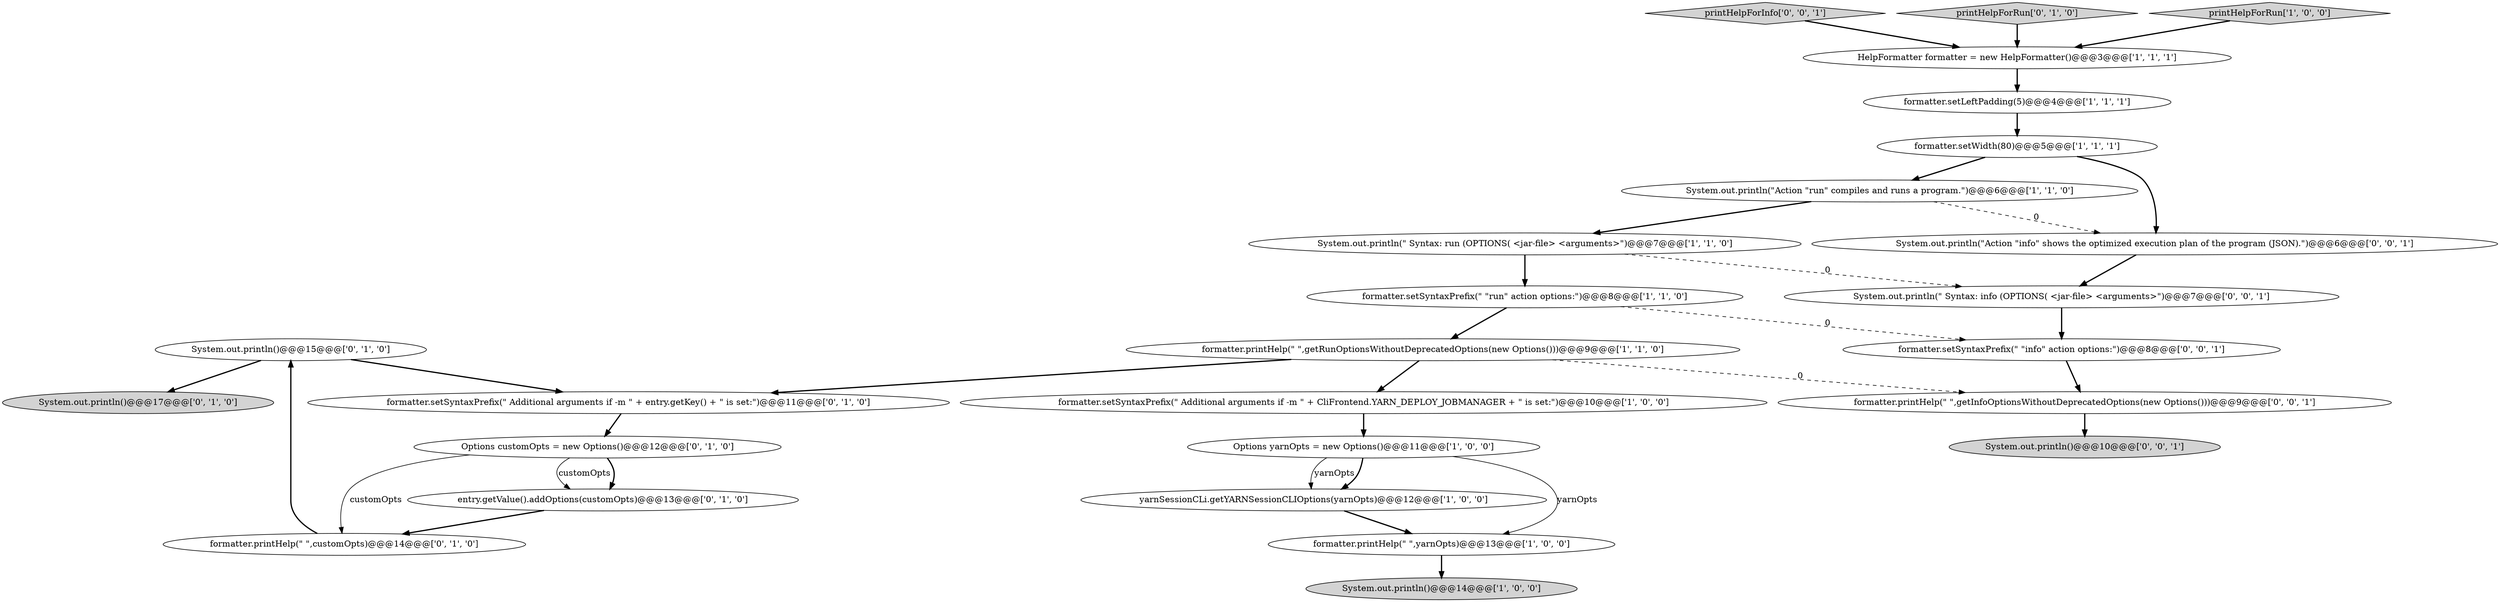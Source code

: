 digraph {
13 [style = filled, label = "System.out.println()@@@15@@@['0', '1', '0']", fillcolor = white, shape = ellipse image = "AAA0AAABBB2BBB"];
24 [style = filled, label = "formatter.setSyntaxPrefix(\" \"info\" action options:\")@@@8@@@['0', '0', '1']", fillcolor = white, shape = ellipse image = "AAA0AAABBB3BBB"];
0 [style = filled, label = "HelpFormatter formatter = new HelpFormatter()@@@3@@@['1', '1', '1']", fillcolor = white, shape = ellipse image = "AAA0AAABBB1BBB"];
16 [style = filled, label = "Options customOpts = new Options()@@@12@@@['0', '1', '0']", fillcolor = white, shape = ellipse image = "AAA0AAABBB2BBB"];
11 [style = filled, label = "formatter.setWidth(80)@@@5@@@['1', '1', '1']", fillcolor = white, shape = ellipse image = "AAA0AAABBB1BBB"];
25 [style = filled, label = "printHelpForInfo['0', '0', '1']", fillcolor = lightgray, shape = diamond image = "AAA0AAABBB3BBB"];
9 [style = filled, label = "Options yarnOpts = new Options()@@@11@@@['1', '0', '0']", fillcolor = white, shape = ellipse image = "AAA0AAABBB1BBB"];
8 [style = filled, label = "formatter.printHelp(\" \",getRunOptionsWithoutDeprecatedOptions(new Options()))@@@9@@@['1', '1', '0']", fillcolor = white, shape = ellipse image = "AAA0AAABBB1BBB"];
21 [style = filled, label = "System.out.println(\" Syntax: info (OPTIONS( <jar-file> <arguments>\")@@@7@@@['0', '0', '1']", fillcolor = white, shape = ellipse image = "AAA0AAABBB3BBB"];
10 [style = filled, label = "formatter.setLeftPadding(5)@@@4@@@['1', '1', '1']", fillcolor = white, shape = ellipse image = "AAA0AAABBB1BBB"];
1 [style = filled, label = "System.out.println()@@@14@@@['1', '0', '0']", fillcolor = lightgray, shape = ellipse image = "AAA0AAABBB1BBB"];
18 [style = filled, label = "printHelpForRun['0', '1', '0']", fillcolor = lightgray, shape = diamond image = "AAA0AAABBB2BBB"];
15 [style = filled, label = "entry.getValue().addOptions(customOpts)@@@13@@@['0', '1', '0']", fillcolor = white, shape = ellipse image = "AAA0AAABBB2BBB"];
23 [style = filled, label = "System.out.println()@@@10@@@['0', '0', '1']", fillcolor = lightgray, shape = ellipse image = "AAA0AAABBB3BBB"];
3 [style = filled, label = "formatter.printHelp(\" \",yarnOpts)@@@13@@@['1', '0', '0']", fillcolor = white, shape = ellipse image = "AAA0AAABBB1BBB"];
5 [style = filled, label = "System.out.println(\"Action \"run\" compiles and runs a program.\")@@@6@@@['1', '1', '0']", fillcolor = white, shape = ellipse image = "AAA0AAABBB1BBB"];
17 [style = filled, label = "formatter.printHelp(\" \",customOpts)@@@14@@@['0', '1', '0']", fillcolor = white, shape = ellipse image = "AAA1AAABBB2BBB"];
19 [style = filled, label = "formatter.setSyntaxPrefix(\" Additional arguments if -m \" + entry.getKey() + \" is set:\")@@@11@@@['0', '1', '0']", fillcolor = white, shape = ellipse image = "AAA0AAABBB2BBB"];
14 [style = filled, label = "System.out.println()@@@17@@@['0', '1', '0']", fillcolor = lightgray, shape = ellipse image = "AAA1AAABBB2BBB"];
4 [style = filled, label = "yarnSessionCLi.getYARNSessionCLIOptions(yarnOpts)@@@12@@@['1', '0', '0']", fillcolor = white, shape = ellipse image = "AAA0AAABBB1BBB"];
7 [style = filled, label = "System.out.println(\" Syntax: run (OPTIONS( <jar-file> <arguments>\")@@@7@@@['1', '1', '0']", fillcolor = white, shape = ellipse image = "AAA0AAABBB1BBB"];
6 [style = filled, label = "printHelpForRun['1', '0', '0']", fillcolor = lightgray, shape = diamond image = "AAA0AAABBB1BBB"];
22 [style = filled, label = "formatter.printHelp(\" \",getInfoOptionsWithoutDeprecatedOptions(new Options()))@@@9@@@['0', '0', '1']", fillcolor = white, shape = ellipse image = "AAA0AAABBB3BBB"];
12 [style = filled, label = "formatter.setSyntaxPrefix(\" \"run\" action options:\")@@@8@@@['1', '1', '0']", fillcolor = white, shape = ellipse image = "AAA0AAABBB1BBB"];
2 [style = filled, label = "formatter.setSyntaxPrefix(\" Additional arguments if -m \" + CliFrontend.YARN_DEPLOY_JOBMANAGER + \" is set:\")@@@10@@@['1', '0', '0']", fillcolor = white, shape = ellipse image = "AAA0AAABBB1BBB"];
20 [style = filled, label = "System.out.println(\"Action \"info\" shows the optimized execution plan of the program (JSON).\")@@@6@@@['0', '0', '1']", fillcolor = white, shape = ellipse image = "AAA0AAABBB3BBB"];
9->4 [style = solid, label="yarnOpts"];
11->20 [style = bold, label=""];
13->19 [style = bold, label=""];
9->4 [style = bold, label=""];
6->0 [style = bold, label=""];
16->15 [style = bold, label=""];
10->11 [style = bold, label=""];
21->24 [style = bold, label=""];
16->15 [style = solid, label="customOpts"];
3->1 [style = bold, label=""];
24->22 [style = bold, label=""];
12->24 [style = dashed, label="0"];
0->10 [style = bold, label=""];
19->16 [style = bold, label=""];
20->21 [style = bold, label=""];
16->17 [style = solid, label="customOpts"];
2->9 [style = bold, label=""];
7->21 [style = dashed, label="0"];
8->2 [style = bold, label=""];
7->12 [style = bold, label=""];
17->13 [style = bold, label=""];
5->20 [style = dashed, label="0"];
9->3 [style = solid, label="yarnOpts"];
25->0 [style = bold, label=""];
8->22 [style = dashed, label="0"];
22->23 [style = bold, label=""];
13->14 [style = bold, label=""];
12->8 [style = bold, label=""];
4->3 [style = bold, label=""];
5->7 [style = bold, label=""];
11->5 [style = bold, label=""];
8->19 [style = bold, label=""];
18->0 [style = bold, label=""];
15->17 [style = bold, label=""];
}
